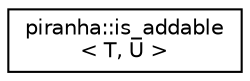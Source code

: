digraph "Graphical Class Hierarchy"
{
  edge [fontname="Helvetica",fontsize="10",labelfontname="Helvetica",labelfontsize="10"];
  node [fontname="Helvetica",fontsize="10",shape=record];
  rankdir="LR";
  Node0 [label="piranha::is_addable\l\< T, U \>",height=0.2,width=0.4,color="black", fillcolor="white", style="filled",URL="$classpiranha_1_1is__addable.html",tooltip="Addable type trait. "];
}
